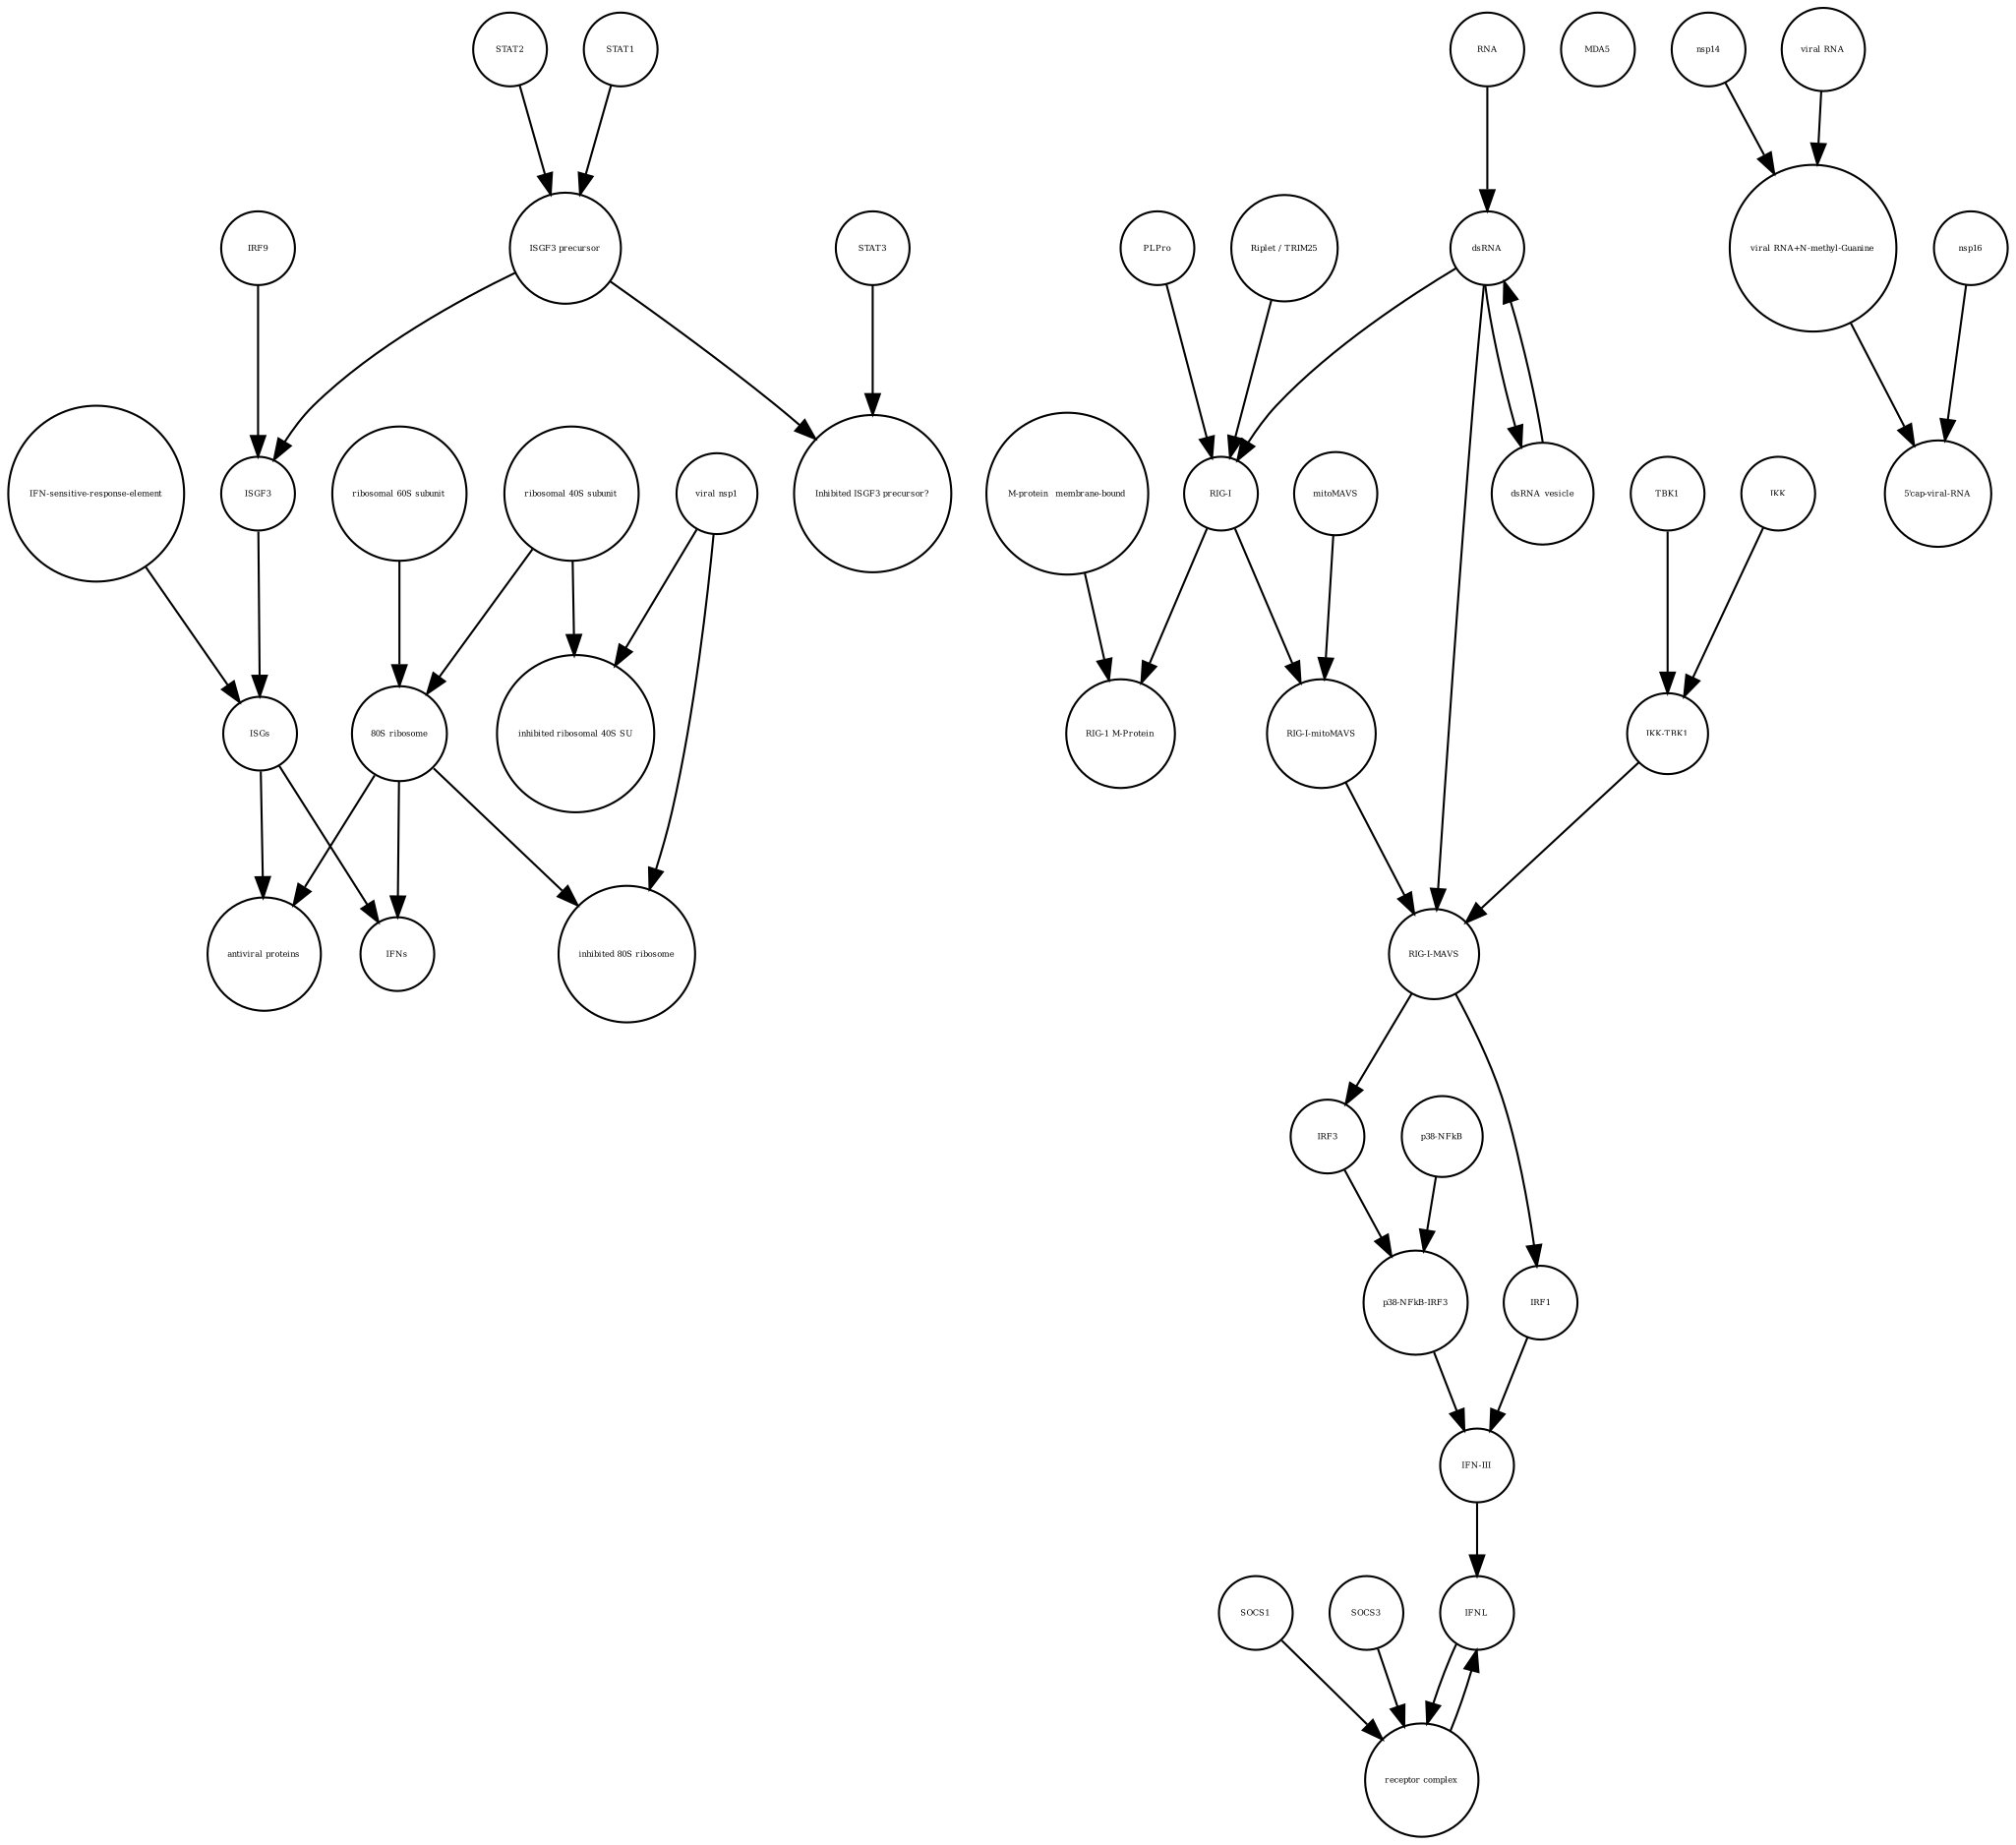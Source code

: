 strict digraph  {
"ISGF3 precursor" [annotation="", bipartite=0, cls=complex, fontsize=4, label="ISGF3 precursor", shape=circle];
"RIG-1 M-Protein" [annotation="", bipartite=0, cls=complex, fontsize=4, label="RIG-1 M-Protein", shape=circle];
STAT2 [annotation="", bipartite=0, cls=macromolecule, fontsize=4, label=STAT2, shape=circle];
"IKK-TBK1" [annotation="", bipartite=0, cls=complex, fontsize=4, label="IKK-TBK1", shape=circle];
"IFN-sensitive-response-element" [annotation="", bipartite=0, cls="nucleic acid feature", fontsize=4, label="IFN-sensitive-response-element", shape=circle];
dsRNA [annotation="", bipartite=0, cls="nucleic acid feature", fontsize=4, label=dsRNA, shape=circle];
IFNL [annotation="", bipartite=0, cls=macromolecule, fontsize=4, label=IFNL, shape=circle];
ISGs [annotation="", bipartite=0, cls="nucleic acid feature", fontsize=4, label=ISGs, shape=circle];
"ribosomal 40S subunit" [annotation="", bipartite=0, cls=complex, fontsize=4, label="ribosomal 40S subunit", shape=circle];
mitoMAVS [annotation="", bipartite=0, cls=macromolecule, fontsize=4, label=mitoMAVS, shape=circle];
MDA5 [annotation="", bipartite=0, cls=macromolecule, fontsize=4, label=MDA5, shape=circle];
nsp14 [annotation="", bipartite=0, cls=macromolecule, fontsize=4, label=nsp14, shape=circle];
IFNs [annotation="", bipartite=0, cls=macromolecule, fontsize=4, label=IFNs, shape=circle];
"ribosomal 60S subunit" [annotation="", bipartite=0, cls=complex, fontsize=4, label="ribosomal 60S subunit", shape=circle];
"viral RNA" [annotation="", bipartite=0, cls="nucleic acid feature", fontsize=4, label="viral RNA", shape=circle];
"5'cap-viral-RNA" [annotation="", bipartite=0, cls="nucleic acid feature", fontsize=4, label="5'cap-viral-RNA", shape=circle];
"RIG-I-mitoMAVS" [annotation="", bipartite=0, cls=complex, fontsize=4, label="RIG-I-mitoMAVS", shape=circle];
"M-protein_ membrane-bound" [annotation="", bipartite=0, cls=macromolecule, fontsize=4, label="M-protein_ membrane-bound", shape=circle];
"receptor complex" [annotation="", bipartite=0, cls=complex, fontsize=4, label="receptor complex", shape=circle];
nsp16 [annotation="", bipartite=0, cls=macromolecule, fontsize=4, label=nsp16, shape=circle];
SOCS1 [annotation="", bipartite=0, cls=macromolecule, fontsize=4, label=SOCS1, shape=circle];
ISGF3 [annotation="", bipartite=0, cls=complex, fontsize=4, label=ISGF3, shape=circle];
"antiviral proteins" [annotation="", bipartite=0, cls=macromolecule, fontsize=4, label="antiviral proteins", shape=circle];
"Inhibited ISGF3 precursor?" [annotation="", bipartite=0, cls=complex, fontsize=4, label="Inhibited ISGF3 precursor?", shape=circle];
"IFN-III" [annotation="", bipartite=0, cls=macromolecule, fontsize=4, label="IFN-III", shape=circle];
"viral RNA+N-methyl-Guanine" [annotation="", bipartite=0, cls="nucleic acid feature", fontsize=4, label="viral RNA+N-methyl-Guanine", shape=circle];
dsRNA_vesicle [annotation="", bipartite=0, cls="nucleic acid feature", fontsize=4, label=dsRNA_vesicle, shape=circle];
RNA [annotation="", bipartite=0, cls="nucleic acid feature", fontsize=4, label=RNA, shape=circle];
"RIG-I-MAVS" [annotation="", bipartite=0, cls=complex, fontsize=4, label="RIG-I-MAVS", shape=circle];
PLPro [annotation="", bipartite=0, cls=macromolecule, fontsize=4, label=PLPro, shape=circle];
IKK [annotation="", bipartite=0, cls=macromolecule, fontsize=4, label=IKK, shape=circle];
STAT3 [annotation="", bipartite=0, cls=macromolecule, fontsize=4, label=STAT3, shape=circle];
SOCS3 [annotation="", bipartite=0, cls=macromolecule, fontsize=4, label=SOCS3, shape=circle];
TBK1 [annotation="", bipartite=0, cls=macromolecule, fontsize=4, label=TBK1, shape=circle];
"inhibited ribosomal 40S SU" [annotation="urn_miriam_doi_10.1101%2F2020.05.18.102467", bipartite=0, cls=complex, fontsize=4, label="inhibited ribosomal 40S SU", shape=circle];
"p38-NFkB" [annotation="", bipartite=0, cls=complex, fontsize=4, label="p38-NFkB", shape=circle];
"viral nsp1" [annotation="", bipartite=0, cls=macromolecule, fontsize=4, label="viral nsp1", shape=circle];
"Riplet / TRIM25" [annotation="", bipartite=0, cls=macromolecule, fontsize=4, label="Riplet / TRIM25", shape=circle];
IRF1 [annotation="", bipartite=0, cls=macromolecule, fontsize=4, label=IRF1, shape=circle];
"inhibited 80S ribosome" [annotation="", bipartite=0, cls=complex, fontsize=4, label="inhibited 80S ribosome", shape=circle];
IRF9 [annotation="", bipartite=0, cls=macromolecule, fontsize=4, label=IRF9, shape=circle];
"p38-NFkB-IRF3" [annotation="", bipartite=0, cls=complex, fontsize=4, label="p38-NFkB-IRF3", shape=circle];
STAT1 [annotation="", bipartite=0, cls=macromolecule, fontsize=4, label=STAT1, shape=circle];
IRF3 [annotation="", bipartite=0, cls=macromolecule, fontsize=4, label=IRF3, shape=circle];
"RIG-I" [annotation="", bipartite=0, cls=macromolecule, fontsize=4, label="RIG-I", shape=circle];
"80S ribosome" [annotation="", bipartite=0, cls=complex, fontsize=4, label="80S ribosome", shape=circle];
"ISGF3 precursor" -> "Inhibited ISGF3 precursor?"  [annotation="", interaction_type=production];
"ISGF3 precursor" -> ISGF3  [annotation="", interaction_type=production];
STAT2 -> "ISGF3 precursor"  [annotation="", interaction_type=production];
"IKK-TBK1" -> "RIG-I-MAVS"  [annotation="", interaction_type=production];
"IFN-sensitive-response-element" -> ISGs  [annotation="", interaction_type=production];
dsRNA -> "RIG-I-MAVS"  [annotation="", interaction_type="necessary stimulation"];
dsRNA -> dsRNA_vesicle  [annotation="", interaction_type=production];
dsRNA -> "RIG-I"  [annotation="", interaction_type="necessary stimulation"];
IFNL -> "receptor complex"  [annotation="", interaction_type=stimulation];
ISGs -> "antiviral proteins"  [annotation="", interaction_type=production];
ISGs -> IFNs  [annotation="", interaction_type=production];
"ribosomal 40S subunit" -> "80S ribosome"  [annotation="", interaction_type=production];
"ribosomal 40S subunit" -> "inhibited ribosomal 40S SU"  [annotation="", interaction_type=production];
mitoMAVS -> "RIG-I-mitoMAVS"  [annotation="", interaction_type=production];
nsp14 -> "viral RNA+N-methyl-Guanine"  [annotation="", interaction_type=catalysis];
"ribosomal 60S subunit" -> "80S ribosome"  [annotation="", interaction_type=production];
"viral RNA" -> "viral RNA+N-methyl-Guanine"  [annotation="", interaction_type=production];
"RIG-I-mitoMAVS" -> "RIG-I-MAVS"  [annotation="", interaction_type=production];
"M-protein_ membrane-bound" -> "RIG-1 M-Protein"  [annotation="", interaction_type=production];
"receptor complex" -> IFNL  [annotation="", interaction_type=production];
nsp16 -> "5'cap-viral-RNA"  [annotation="urn_miriam_doi_10.1016%2Fj.chom.2020.05.008", interaction_type=catalysis];
SOCS1 -> "receptor complex"  [annotation="", interaction_type=production];
ISGF3 -> ISGs  [annotation="", interaction_type="necessary stimulation"];
"IFN-III" -> IFNL  [annotation="", interaction_type=production];
"viral RNA+N-methyl-Guanine" -> "5'cap-viral-RNA"  [annotation="", interaction_type=production];
dsRNA_vesicle -> dsRNA  [annotation="", interaction_type=production];
RNA -> dsRNA  [annotation="", interaction_type=production];
"RIG-I-MAVS" -> IRF1  [annotation="", interaction_type=catalysis];
"RIG-I-MAVS" -> IRF3  [annotation="", interaction_type=stimulation];
PLPro -> "RIG-I"  [annotation="", interaction_type=catalysis];
IKK -> "IKK-TBK1"  [annotation="", interaction_type=production];
STAT3 -> "Inhibited ISGF3 precursor?"  [annotation="", interaction_type=production];
SOCS3 -> "receptor complex"  [annotation="", interaction_type=production];
TBK1 -> "IKK-TBK1"  [annotation="", interaction_type=production];
"p38-NFkB" -> "p38-NFkB-IRF3"  [annotation="", interaction_type=production];
"viral nsp1" -> "inhibited 80S ribosome"  [annotation="", interaction_type=production];
"viral nsp1" -> "inhibited ribosomal 40S SU"  [annotation="", interaction_type=production];
"Riplet / TRIM25" -> "RIG-I"  [annotation="", interaction_type=catalysis];
IRF1 -> "IFN-III"  [annotation="", interaction_type=stimulation];
IRF9 -> ISGF3  [annotation="", interaction_type=production];
"p38-NFkB-IRF3" -> "IFN-III"  [annotation="", interaction_type=stimulation];
STAT1 -> "ISGF3 precursor"  [annotation="", interaction_type=production];
IRF3 -> "p38-NFkB-IRF3"  [annotation="", interaction_type=production];
"RIG-I" -> "RIG-1 M-Protein"  [annotation="", interaction_type=production];
"RIG-I" -> "RIG-I-mitoMAVS"  [annotation="", interaction_type=production];
"80S ribosome" -> "inhibited 80S ribosome"  [annotation="", interaction_type=production];
"80S ribosome" -> "antiviral proteins"  [annotation="", interaction_type=catalysis];
"80S ribosome" -> IFNs  [annotation="", interaction_type=catalysis];
}
